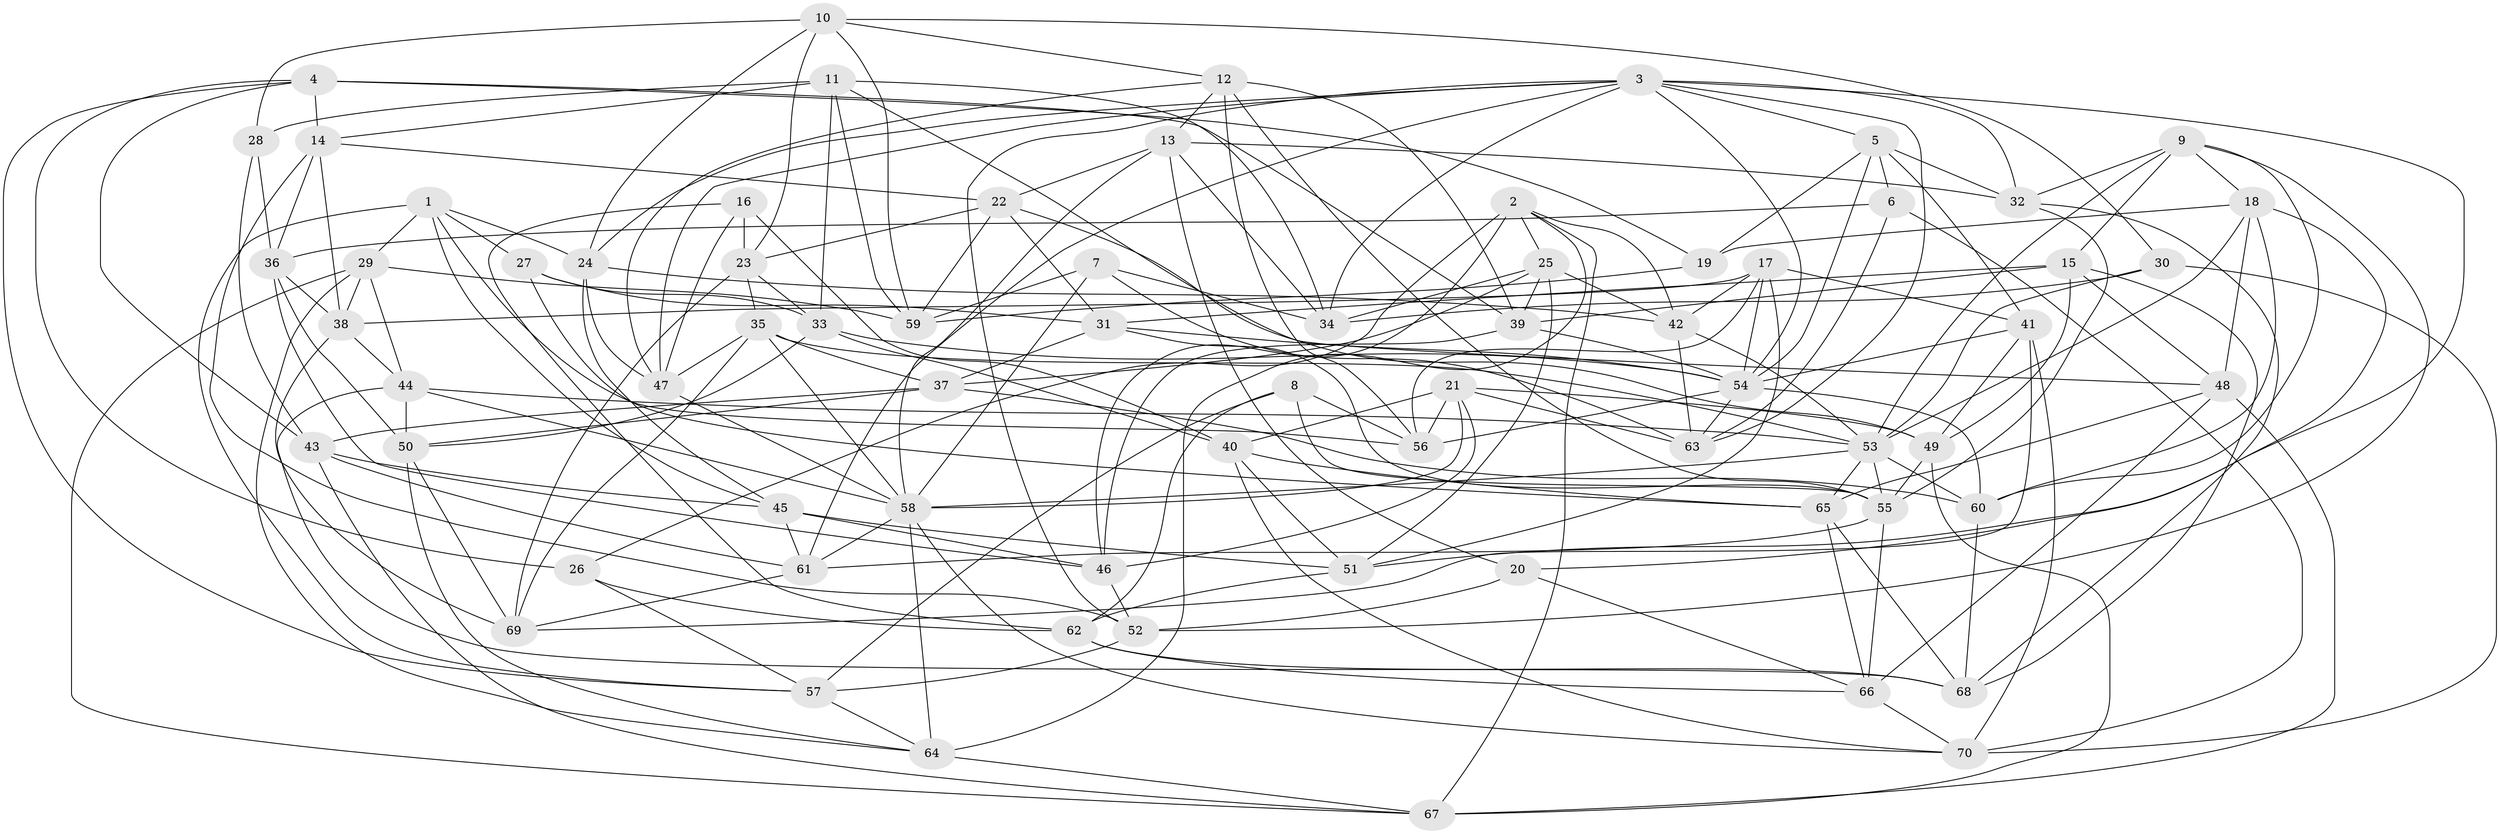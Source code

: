 // original degree distribution, {4: 1.0}
// Generated by graph-tools (version 1.1) at 2025/50/03/09/25 03:50:53]
// undirected, 70 vertices, 209 edges
graph export_dot {
graph [start="1"]
  node [color=gray90,style=filled];
  1;
  2;
  3;
  4;
  5;
  6;
  7;
  8;
  9;
  10;
  11;
  12;
  13;
  14;
  15;
  16;
  17;
  18;
  19;
  20;
  21;
  22;
  23;
  24;
  25;
  26;
  27;
  28;
  29;
  30;
  31;
  32;
  33;
  34;
  35;
  36;
  37;
  38;
  39;
  40;
  41;
  42;
  43;
  44;
  45;
  46;
  47;
  48;
  49;
  50;
  51;
  52;
  53;
  54;
  55;
  56;
  57;
  58;
  59;
  60;
  61;
  62;
  63;
  64;
  65;
  66;
  67;
  68;
  69;
  70;
  1 -- 24 [weight=1.0];
  1 -- 27 [weight=1.0];
  1 -- 29 [weight=1.0];
  1 -- 45 [weight=1.0];
  1 -- 56 [weight=1.0];
  1 -- 57 [weight=1.0];
  2 -- 25 [weight=1.0];
  2 -- 26 [weight=1.0];
  2 -- 42 [weight=1.0];
  2 -- 46 [weight=1.0];
  2 -- 64 [weight=1.0];
  2 -- 67 [weight=1.0];
  3 -- 5 [weight=1.0];
  3 -- 24 [weight=1.0];
  3 -- 32 [weight=1.0];
  3 -- 34 [weight=1.0];
  3 -- 47 [weight=1.0];
  3 -- 51 [weight=1.0];
  3 -- 52 [weight=1.0];
  3 -- 54 [weight=1.0];
  3 -- 61 [weight=1.0];
  3 -- 63 [weight=1.0];
  4 -- 14 [weight=1.0];
  4 -- 19 [weight=1.0];
  4 -- 26 [weight=1.0];
  4 -- 39 [weight=1.0];
  4 -- 43 [weight=1.0];
  4 -- 57 [weight=1.0];
  5 -- 6 [weight=1.0];
  5 -- 19 [weight=1.0];
  5 -- 32 [weight=1.0];
  5 -- 41 [weight=1.0];
  5 -- 54 [weight=1.0];
  6 -- 36 [weight=1.0];
  6 -- 63 [weight=1.0];
  6 -- 70 [weight=1.0];
  7 -- 34 [weight=1.0];
  7 -- 58 [weight=1.0];
  7 -- 59 [weight=1.0];
  7 -- 63 [weight=1.0];
  8 -- 55 [weight=1.0];
  8 -- 56 [weight=1.0];
  8 -- 57 [weight=1.0];
  8 -- 62 [weight=1.0];
  9 -- 15 [weight=1.0];
  9 -- 18 [weight=1.0];
  9 -- 32 [weight=1.0];
  9 -- 52 [weight=1.0];
  9 -- 53 [weight=1.0];
  9 -- 60 [weight=1.0];
  10 -- 12 [weight=1.0];
  10 -- 23 [weight=1.0];
  10 -- 24 [weight=1.0];
  10 -- 28 [weight=1.0];
  10 -- 30 [weight=1.0];
  10 -- 59 [weight=1.0];
  11 -- 14 [weight=1.0];
  11 -- 28 [weight=1.0];
  11 -- 33 [weight=1.0];
  11 -- 34 [weight=1.0];
  11 -- 49 [weight=1.0];
  11 -- 59 [weight=1.0];
  12 -- 13 [weight=1.0];
  12 -- 39 [weight=1.0];
  12 -- 47 [weight=1.0];
  12 -- 55 [weight=1.0];
  12 -- 56 [weight=1.0];
  13 -- 20 [weight=1.0];
  13 -- 22 [weight=1.0];
  13 -- 32 [weight=1.0];
  13 -- 34 [weight=1.0];
  13 -- 58 [weight=1.0];
  14 -- 22 [weight=1.0];
  14 -- 36 [weight=1.0];
  14 -- 38 [weight=1.0];
  14 -- 52 [weight=1.0];
  15 -- 31 [weight=1.0];
  15 -- 39 [weight=1.0];
  15 -- 48 [weight=1.0];
  15 -- 49 [weight=1.0];
  15 -- 68 [weight=1.0];
  16 -- 23 [weight=1.0];
  16 -- 40 [weight=1.0];
  16 -- 47 [weight=1.0];
  16 -- 62 [weight=1.0];
  17 -- 38 [weight=1.0];
  17 -- 41 [weight=1.0];
  17 -- 42 [weight=1.0];
  17 -- 51 [weight=1.0];
  17 -- 54 [weight=1.0];
  17 -- 56 [weight=1.0];
  18 -- 19 [weight=1.0];
  18 -- 20 [weight=1.0];
  18 -- 48 [weight=1.0];
  18 -- 53 [weight=1.0];
  18 -- 60 [weight=1.0];
  19 -- 59 [weight=1.0];
  20 -- 52 [weight=1.0];
  20 -- 66 [weight=1.0];
  21 -- 40 [weight=1.0];
  21 -- 46 [weight=1.0];
  21 -- 49 [weight=1.0];
  21 -- 56 [weight=1.0];
  21 -- 58 [weight=1.0];
  21 -- 63 [weight=1.0];
  22 -- 23 [weight=1.0];
  22 -- 31 [weight=1.0];
  22 -- 48 [weight=1.0];
  22 -- 59 [weight=1.0];
  23 -- 33 [weight=1.0];
  23 -- 35 [weight=1.0];
  23 -- 69 [weight=1.0];
  24 -- 42 [weight=1.0];
  24 -- 45 [weight=1.0];
  24 -- 47 [weight=1.0];
  25 -- 34 [weight=1.0];
  25 -- 37 [weight=1.0];
  25 -- 39 [weight=1.0];
  25 -- 42 [weight=1.0];
  25 -- 51 [weight=1.0];
  26 -- 57 [weight=1.0];
  26 -- 62 [weight=1.0];
  27 -- 31 [weight=1.0];
  27 -- 33 [weight=1.0];
  27 -- 65 [weight=1.0];
  28 -- 36 [weight=1.0];
  28 -- 43 [weight=1.0];
  29 -- 38 [weight=1.0];
  29 -- 44 [weight=1.0];
  29 -- 59 [weight=1.0];
  29 -- 64 [weight=1.0];
  29 -- 67 [weight=1.0];
  30 -- 34 [weight=1.0];
  30 -- 53 [weight=1.0];
  30 -- 70 [weight=1.0];
  31 -- 37 [weight=1.0];
  31 -- 54 [weight=1.0];
  31 -- 55 [weight=1.0];
  32 -- 55 [weight=1.0];
  32 -- 68 [weight=1.0];
  33 -- 40 [weight=1.0];
  33 -- 50 [weight=1.0];
  33 -- 54 [weight=1.0];
  35 -- 37 [weight=1.0];
  35 -- 47 [weight=1.0];
  35 -- 53 [weight=1.0];
  35 -- 58 [weight=1.0];
  35 -- 69 [weight=1.0];
  36 -- 38 [weight=1.0];
  36 -- 46 [weight=1.0];
  36 -- 50 [weight=1.0];
  37 -- 43 [weight=1.0];
  37 -- 50 [weight=1.0];
  37 -- 60 [weight=1.0];
  38 -- 44 [weight=1.0];
  38 -- 69 [weight=1.0];
  39 -- 46 [weight=1.0];
  39 -- 54 [weight=1.0];
  40 -- 51 [weight=1.0];
  40 -- 65 [weight=1.0];
  40 -- 70 [weight=1.0];
  41 -- 49 [weight=1.0];
  41 -- 54 [weight=1.0];
  41 -- 69 [weight=1.0];
  41 -- 70 [weight=1.0];
  42 -- 53 [weight=1.0];
  42 -- 63 [weight=1.0];
  43 -- 45 [weight=1.0];
  43 -- 61 [weight=1.0];
  43 -- 67 [weight=1.0];
  44 -- 50 [weight=1.0];
  44 -- 53 [weight=1.0];
  44 -- 58 [weight=1.0];
  44 -- 68 [weight=1.0];
  45 -- 46 [weight=1.0];
  45 -- 51 [weight=1.0];
  45 -- 61 [weight=1.0];
  46 -- 52 [weight=1.0];
  47 -- 58 [weight=1.0];
  48 -- 65 [weight=1.0];
  48 -- 66 [weight=1.0];
  48 -- 67 [weight=1.0];
  49 -- 55 [weight=1.0];
  49 -- 67 [weight=1.0];
  50 -- 64 [weight=1.0];
  50 -- 69 [weight=1.0];
  51 -- 62 [weight=1.0];
  52 -- 57 [weight=1.0];
  53 -- 55 [weight=1.0];
  53 -- 58 [weight=1.0];
  53 -- 60 [weight=1.0];
  53 -- 65 [weight=1.0];
  54 -- 56 [weight=1.0];
  54 -- 60 [weight=1.0];
  54 -- 63 [weight=1.0];
  55 -- 61 [weight=1.0];
  55 -- 66 [weight=1.0];
  57 -- 64 [weight=1.0];
  58 -- 61 [weight=1.0];
  58 -- 64 [weight=1.0];
  58 -- 70 [weight=1.0];
  60 -- 68 [weight=1.0];
  61 -- 69 [weight=1.0];
  62 -- 66 [weight=1.0];
  62 -- 68 [weight=1.0];
  64 -- 67 [weight=1.0];
  65 -- 66 [weight=1.0];
  65 -- 68 [weight=1.0];
  66 -- 70 [weight=1.0];
}
